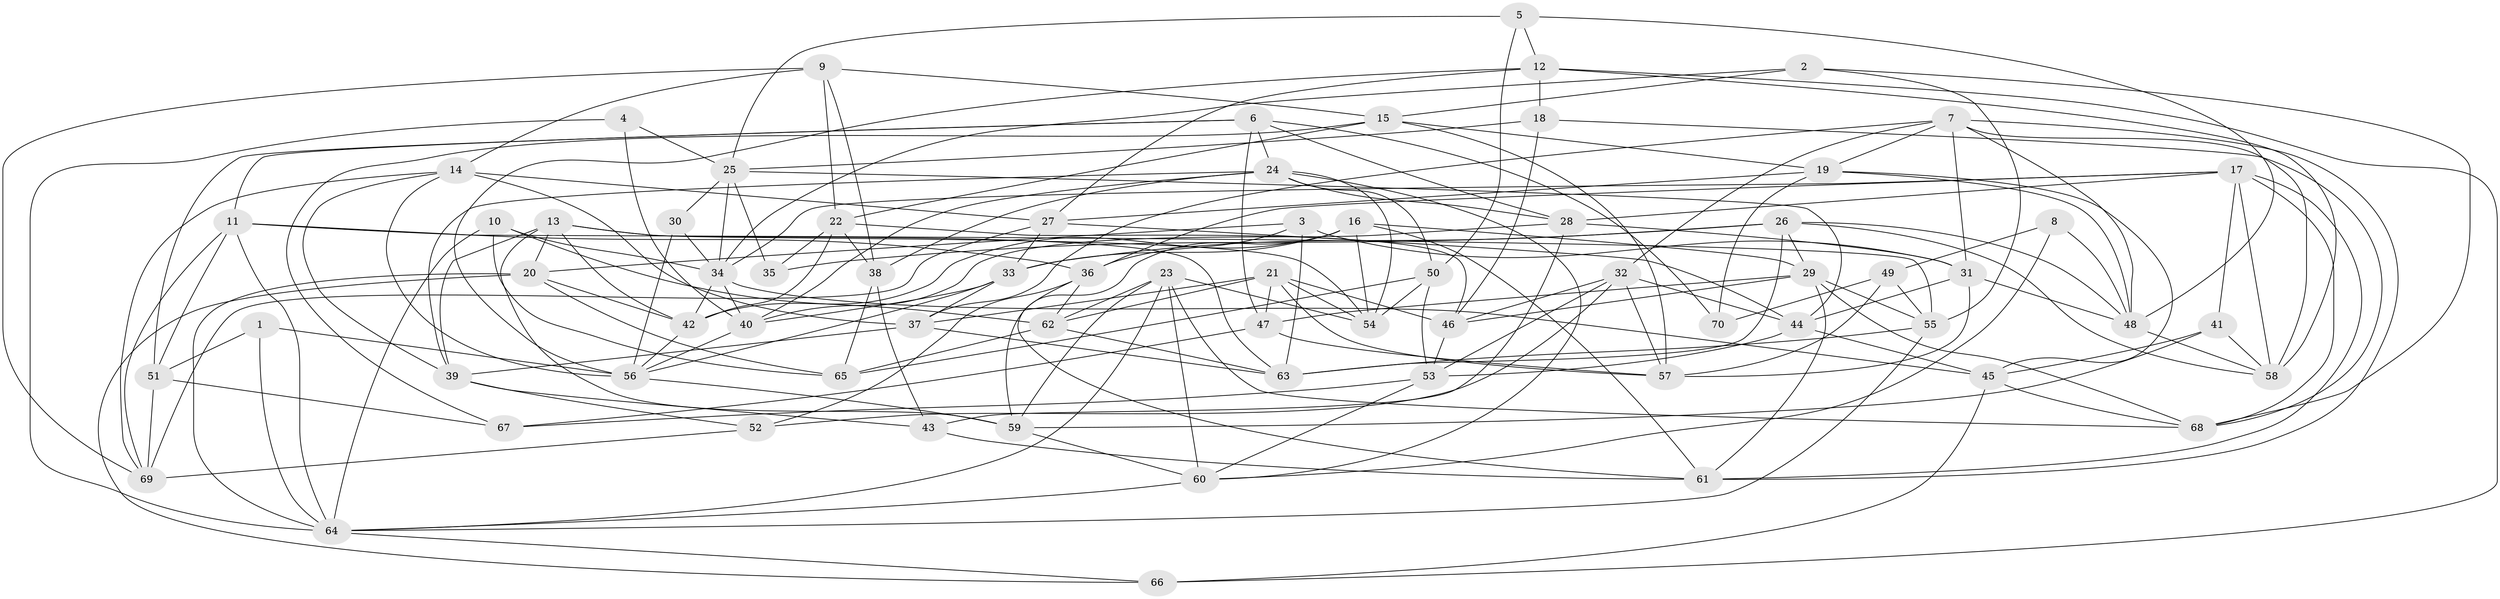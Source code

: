 // original degree distribution, {4: 1.0}
// Generated by graph-tools (version 1.1) at 2025/03/03/09/25 03:03:05]
// undirected, 70 vertices, 194 edges
graph export_dot {
graph [start="1"]
  node [color=gray90,style=filled];
  1;
  2;
  3;
  4;
  5;
  6;
  7;
  8;
  9;
  10;
  11;
  12;
  13;
  14;
  15;
  16;
  17;
  18;
  19;
  20;
  21;
  22;
  23;
  24;
  25;
  26;
  27;
  28;
  29;
  30;
  31;
  32;
  33;
  34;
  35;
  36;
  37;
  38;
  39;
  40;
  41;
  42;
  43;
  44;
  45;
  46;
  47;
  48;
  49;
  50;
  51;
  52;
  53;
  54;
  55;
  56;
  57;
  58;
  59;
  60;
  61;
  62;
  63;
  64;
  65;
  66;
  67;
  68;
  69;
  70;
  1 -- 51 [weight=2.0];
  1 -- 56 [weight=1.0];
  1 -- 64 [weight=1.0];
  2 -- 15 [weight=1.0];
  2 -- 34 [weight=1.0];
  2 -- 55 [weight=1.0];
  2 -- 68 [weight=1.0];
  3 -- 20 [weight=1.0];
  3 -- 31 [weight=1.0];
  3 -- 36 [weight=1.0];
  3 -- 63 [weight=1.0];
  4 -- 25 [weight=1.0];
  4 -- 40 [weight=1.0];
  4 -- 64 [weight=2.0];
  5 -- 12 [weight=1.0];
  5 -- 25 [weight=1.0];
  5 -- 48 [weight=1.0];
  5 -- 50 [weight=1.0];
  6 -- 11 [weight=1.0];
  6 -- 24 [weight=1.0];
  6 -- 28 [weight=1.0];
  6 -- 47 [weight=1.0];
  6 -- 51 [weight=1.0];
  6 -- 70 [weight=1.0];
  7 -- 19 [weight=1.0];
  7 -- 31 [weight=1.0];
  7 -- 32 [weight=1.0];
  7 -- 37 [weight=1.0];
  7 -- 48 [weight=2.0];
  7 -- 58 [weight=1.0];
  7 -- 61 [weight=1.0];
  8 -- 48 [weight=1.0];
  8 -- 49 [weight=2.0];
  8 -- 60 [weight=1.0];
  9 -- 14 [weight=1.0];
  9 -- 15 [weight=1.0];
  9 -- 22 [weight=1.0];
  9 -- 38 [weight=2.0];
  9 -- 69 [weight=1.0];
  10 -- 34 [weight=1.0];
  10 -- 62 [weight=1.0];
  10 -- 64 [weight=1.0];
  10 -- 65 [weight=1.0];
  11 -- 36 [weight=1.0];
  11 -- 51 [weight=1.0];
  11 -- 55 [weight=1.0];
  11 -- 64 [weight=1.0];
  11 -- 69 [weight=1.0];
  12 -- 18 [weight=1.0];
  12 -- 27 [weight=1.0];
  12 -- 56 [weight=1.0];
  12 -- 58 [weight=1.0];
  12 -- 66 [weight=1.0];
  13 -- 20 [weight=1.0];
  13 -- 39 [weight=1.0];
  13 -- 42 [weight=1.0];
  13 -- 54 [weight=1.0];
  13 -- 59 [weight=1.0];
  13 -- 63 [weight=1.0];
  14 -- 27 [weight=1.0];
  14 -- 37 [weight=1.0];
  14 -- 39 [weight=1.0];
  14 -- 56 [weight=1.0];
  14 -- 69 [weight=1.0];
  15 -- 19 [weight=1.0];
  15 -- 22 [weight=1.0];
  15 -- 57 [weight=1.0];
  15 -- 67 [weight=1.0];
  16 -- 29 [weight=1.0];
  16 -- 33 [weight=1.0];
  16 -- 42 [weight=1.0];
  16 -- 54 [weight=1.0];
  16 -- 59 [weight=1.0];
  16 -- 61 [weight=1.0];
  17 -- 28 [weight=1.0];
  17 -- 34 [weight=2.0];
  17 -- 36 [weight=1.0];
  17 -- 41 [weight=1.0];
  17 -- 58 [weight=1.0];
  17 -- 61 [weight=1.0];
  17 -- 68 [weight=1.0];
  18 -- 25 [weight=1.0];
  18 -- 46 [weight=1.0];
  18 -- 68 [weight=1.0];
  19 -- 27 [weight=1.0];
  19 -- 45 [weight=1.0];
  19 -- 48 [weight=1.0];
  19 -- 70 [weight=1.0];
  20 -- 42 [weight=1.0];
  20 -- 64 [weight=1.0];
  20 -- 65 [weight=1.0];
  20 -- 66 [weight=1.0];
  21 -- 37 [weight=1.0];
  21 -- 46 [weight=1.0];
  21 -- 47 [weight=1.0];
  21 -- 54 [weight=1.0];
  21 -- 57 [weight=1.0];
  21 -- 62 [weight=1.0];
  22 -- 35 [weight=1.0];
  22 -- 38 [weight=1.0];
  22 -- 42 [weight=1.0];
  22 -- 46 [weight=1.0];
  23 -- 54 [weight=1.0];
  23 -- 59 [weight=1.0];
  23 -- 60 [weight=1.0];
  23 -- 62 [weight=1.0];
  23 -- 64 [weight=1.0];
  23 -- 68 [weight=1.0];
  24 -- 28 [weight=1.0];
  24 -- 38 [weight=1.0];
  24 -- 39 [weight=1.0];
  24 -- 40 [weight=1.0];
  24 -- 50 [weight=1.0];
  24 -- 54 [weight=1.0];
  24 -- 60 [weight=1.0];
  25 -- 30 [weight=1.0];
  25 -- 34 [weight=1.0];
  25 -- 35 [weight=2.0];
  25 -- 44 [weight=1.0];
  26 -- 29 [weight=1.0];
  26 -- 33 [weight=1.0];
  26 -- 35 [weight=1.0];
  26 -- 48 [weight=1.0];
  26 -- 58 [weight=1.0];
  26 -- 63 [weight=1.0];
  27 -- 33 [weight=1.0];
  27 -- 44 [weight=1.0];
  27 -- 69 [weight=1.0];
  28 -- 31 [weight=1.0];
  28 -- 40 [weight=1.0];
  28 -- 43 [weight=1.0];
  29 -- 46 [weight=1.0];
  29 -- 47 [weight=2.0];
  29 -- 55 [weight=1.0];
  29 -- 61 [weight=1.0];
  29 -- 68 [weight=1.0];
  30 -- 34 [weight=2.0];
  30 -- 56 [weight=1.0];
  31 -- 44 [weight=1.0];
  31 -- 48 [weight=1.0];
  31 -- 57 [weight=1.0];
  32 -- 44 [weight=1.0];
  32 -- 46 [weight=1.0];
  32 -- 52 [weight=1.0];
  32 -- 53 [weight=1.0];
  32 -- 57 [weight=1.0];
  33 -- 37 [weight=1.0];
  33 -- 40 [weight=1.0];
  33 -- 56 [weight=1.0];
  34 -- 40 [weight=1.0];
  34 -- 42 [weight=1.0];
  34 -- 45 [weight=1.0];
  36 -- 52 [weight=1.0];
  36 -- 61 [weight=1.0];
  36 -- 62 [weight=1.0];
  37 -- 39 [weight=1.0];
  37 -- 63 [weight=1.0];
  38 -- 43 [weight=1.0];
  38 -- 65 [weight=1.0];
  39 -- 43 [weight=1.0];
  39 -- 52 [weight=1.0];
  40 -- 56 [weight=1.0];
  41 -- 45 [weight=1.0];
  41 -- 58 [weight=1.0];
  41 -- 59 [weight=1.0];
  42 -- 56 [weight=1.0];
  43 -- 61 [weight=1.0];
  44 -- 45 [weight=1.0];
  44 -- 53 [weight=1.0];
  45 -- 66 [weight=1.0];
  45 -- 68 [weight=1.0];
  46 -- 53 [weight=1.0];
  47 -- 57 [weight=1.0];
  47 -- 67 [weight=1.0];
  48 -- 58 [weight=1.0];
  49 -- 55 [weight=1.0];
  49 -- 57 [weight=1.0];
  49 -- 70 [weight=2.0];
  50 -- 53 [weight=1.0];
  50 -- 54 [weight=1.0];
  50 -- 65 [weight=2.0];
  51 -- 67 [weight=1.0];
  51 -- 69 [weight=1.0];
  52 -- 69 [weight=1.0];
  53 -- 60 [weight=1.0];
  53 -- 67 [weight=1.0];
  55 -- 63 [weight=1.0];
  55 -- 64 [weight=1.0];
  56 -- 59 [weight=1.0];
  59 -- 60 [weight=1.0];
  60 -- 64 [weight=1.0];
  62 -- 63 [weight=1.0];
  62 -- 65 [weight=1.0];
  64 -- 66 [weight=1.0];
}

